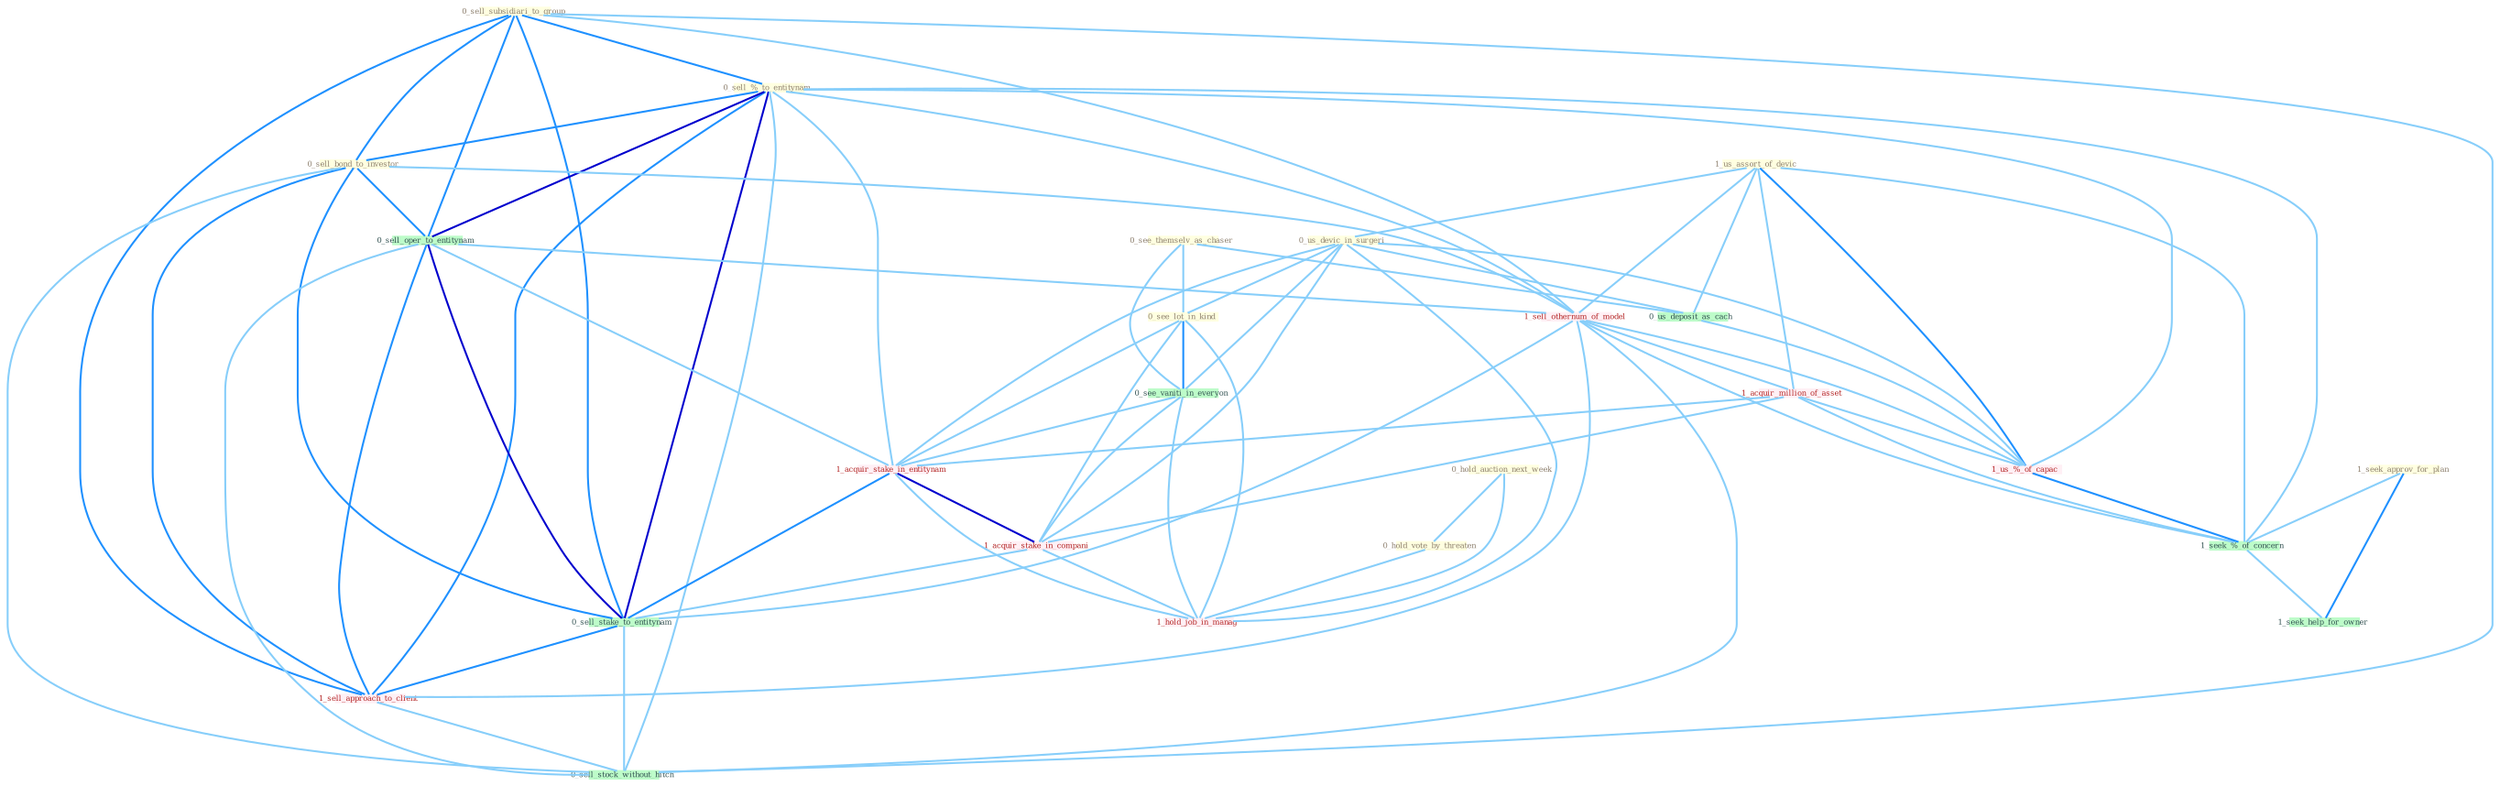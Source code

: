 Graph G{ 
    node
    [shape=polygon,style=filled,width=.5,height=.06,color="#BDFCC9",fixedsize=true,fontsize=4,
    fontcolor="#2f4f4f"];
    {node
    [color="#ffffe0", fontcolor="#8b7d6b"] "0_sell_subsidiari_to_group " "1_us_assort_of_devic " "0_sell_%_to_entitynam " "0_see_themselv_as_chaser " "0_hold_auction_next_week " "0_us_devic_in_surgeri " "0_hold_vote_by_threaten " "1_seek_approv_for_plan " "0_see_lot_in_kind " "0_sell_bond_to_investor "}
{node [color="#fff0f5", fontcolor="#b22222"] "1_sell_othernum_of_model " "1_acquir_million_of_asset " "1_acquir_stake_in_entitynam " "1_acquir_stake_in_compani " "1_us_%_of_capac " "1_sell_approach_to_client " "1_hold_job_in_manag "}
edge [color="#B0E2FF"];

	"0_sell_subsidiari_to_group " -- "0_sell_%_to_entitynam " [w="2", color="#1e90ff" , len=0.8];
	"0_sell_subsidiari_to_group " -- "0_sell_bond_to_investor " [w="2", color="#1e90ff" , len=0.8];
	"0_sell_subsidiari_to_group " -- "0_sell_oper_to_entitynam " [w="2", color="#1e90ff" , len=0.8];
	"0_sell_subsidiari_to_group " -- "1_sell_othernum_of_model " [w="1", color="#87cefa" ];
	"0_sell_subsidiari_to_group " -- "0_sell_stake_to_entitynam " [w="2", color="#1e90ff" , len=0.8];
	"0_sell_subsidiari_to_group " -- "1_sell_approach_to_client " [w="2", color="#1e90ff" , len=0.8];
	"0_sell_subsidiari_to_group " -- "0_sell_stock_without_hitch " [w="1", color="#87cefa" ];
	"1_us_assort_of_devic " -- "0_us_devic_in_surgeri " [w="1", color="#87cefa" ];
	"1_us_assort_of_devic " -- "1_sell_othernum_of_model " [w="1", color="#87cefa" ];
	"1_us_assort_of_devic " -- "1_acquir_million_of_asset " [w="1", color="#87cefa" ];
	"1_us_assort_of_devic " -- "0_us_deposit_as_cach " [w="1", color="#87cefa" ];
	"1_us_assort_of_devic " -- "1_us_%_of_capac " [w="2", color="#1e90ff" , len=0.8];
	"1_us_assort_of_devic " -- "1_seek_%_of_concern " [w="1", color="#87cefa" ];
	"0_sell_%_to_entitynam " -- "0_sell_bond_to_investor " [w="2", color="#1e90ff" , len=0.8];
	"0_sell_%_to_entitynam " -- "0_sell_oper_to_entitynam " [w="3", color="#0000cd" , len=0.6];
	"0_sell_%_to_entitynam " -- "1_sell_othernum_of_model " [w="1", color="#87cefa" ];
	"0_sell_%_to_entitynam " -- "1_acquir_stake_in_entitynam " [w="1", color="#87cefa" ];
	"0_sell_%_to_entitynam " -- "0_sell_stake_to_entitynam " [w="3", color="#0000cd" , len=0.6];
	"0_sell_%_to_entitynam " -- "1_us_%_of_capac " [w="1", color="#87cefa" ];
	"0_sell_%_to_entitynam " -- "1_sell_approach_to_client " [w="2", color="#1e90ff" , len=0.8];
	"0_sell_%_to_entitynam " -- "0_sell_stock_without_hitch " [w="1", color="#87cefa" ];
	"0_sell_%_to_entitynam " -- "1_seek_%_of_concern " [w="1", color="#87cefa" ];
	"0_see_themselv_as_chaser " -- "0_see_lot_in_kind " [w="1", color="#87cefa" ];
	"0_see_themselv_as_chaser " -- "0_see_vaniti_in_everyon " [w="1", color="#87cefa" ];
	"0_see_themselv_as_chaser " -- "0_us_deposit_as_cach " [w="1", color="#87cefa" ];
	"0_hold_auction_next_week " -- "0_hold_vote_by_threaten " [w="1", color="#87cefa" ];
	"0_hold_auction_next_week " -- "1_hold_job_in_manag " [w="1", color="#87cefa" ];
	"0_us_devic_in_surgeri " -- "0_see_lot_in_kind " [w="1", color="#87cefa" ];
	"0_us_devic_in_surgeri " -- "0_see_vaniti_in_everyon " [w="1", color="#87cefa" ];
	"0_us_devic_in_surgeri " -- "0_us_deposit_as_cach " [w="1", color="#87cefa" ];
	"0_us_devic_in_surgeri " -- "1_acquir_stake_in_entitynam " [w="1", color="#87cefa" ];
	"0_us_devic_in_surgeri " -- "1_acquir_stake_in_compani " [w="1", color="#87cefa" ];
	"0_us_devic_in_surgeri " -- "1_us_%_of_capac " [w="1", color="#87cefa" ];
	"0_us_devic_in_surgeri " -- "1_hold_job_in_manag " [w="1", color="#87cefa" ];
	"0_hold_vote_by_threaten " -- "1_hold_job_in_manag " [w="1", color="#87cefa" ];
	"1_seek_approv_for_plan " -- "1_seek_%_of_concern " [w="1", color="#87cefa" ];
	"1_seek_approv_for_plan " -- "1_seek_help_for_owner " [w="2", color="#1e90ff" , len=0.8];
	"0_see_lot_in_kind " -- "0_see_vaniti_in_everyon " [w="2", color="#1e90ff" , len=0.8];
	"0_see_lot_in_kind " -- "1_acquir_stake_in_entitynam " [w="1", color="#87cefa" ];
	"0_see_lot_in_kind " -- "1_acquir_stake_in_compani " [w="1", color="#87cefa" ];
	"0_see_lot_in_kind " -- "1_hold_job_in_manag " [w="1", color="#87cefa" ];
	"0_sell_bond_to_investor " -- "0_sell_oper_to_entitynam " [w="2", color="#1e90ff" , len=0.8];
	"0_sell_bond_to_investor " -- "1_sell_othernum_of_model " [w="1", color="#87cefa" ];
	"0_sell_bond_to_investor " -- "0_sell_stake_to_entitynam " [w="2", color="#1e90ff" , len=0.8];
	"0_sell_bond_to_investor " -- "1_sell_approach_to_client " [w="2", color="#1e90ff" , len=0.8];
	"0_sell_bond_to_investor " -- "0_sell_stock_without_hitch " [w="1", color="#87cefa" ];
	"0_sell_oper_to_entitynam " -- "1_sell_othernum_of_model " [w="1", color="#87cefa" ];
	"0_sell_oper_to_entitynam " -- "1_acquir_stake_in_entitynam " [w="1", color="#87cefa" ];
	"0_sell_oper_to_entitynam " -- "0_sell_stake_to_entitynam " [w="3", color="#0000cd" , len=0.6];
	"0_sell_oper_to_entitynam " -- "1_sell_approach_to_client " [w="2", color="#1e90ff" , len=0.8];
	"0_sell_oper_to_entitynam " -- "0_sell_stock_without_hitch " [w="1", color="#87cefa" ];
	"1_sell_othernum_of_model " -- "1_acquir_million_of_asset " [w="1", color="#87cefa" ];
	"1_sell_othernum_of_model " -- "0_sell_stake_to_entitynam " [w="1", color="#87cefa" ];
	"1_sell_othernum_of_model " -- "1_us_%_of_capac " [w="1", color="#87cefa" ];
	"1_sell_othernum_of_model " -- "1_sell_approach_to_client " [w="1", color="#87cefa" ];
	"1_sell_othernum_of_model " -- "0_sell_stock_without_hitch " [w="1", color="#87cefa" ];
	"1_sell_othernum_of_model " -- "1_seek_%_of_concern " [w="1", color="#87cefa" ];
	"0_see_vaniti_in_everyon " -- "1_acquir_stake_in_entitynam " [w="1", color="#87cefa" ];
	"0_see_vaniti_in_everyon " -- "1_acquir_stake_in_compani " [w="1", color="#87cefa" ];
	"0_see_vaniti_in_everyon " -- "1_hold_job_in_manag " [w="1", color="#87cefa" ];
	"1_acquir_million_of_asset " -- "1_acquir_stake_in_entitynam " [w="1", color="#87cefa" ];
	"1_acquir_million_of_asset " -- "1_acquir_stake_in_compani " [w="1", color="#87cefa" ];
	"1_acquir_million_of_asset " -- "1_us_%_of_capac " [w="1", color="#87cefa" ];
	"1_acquir_million_of_asset " -- "1_seek_%_of_concern " [w="1", color="#87cefa" ];
	"0_us_deposit_as_cach " -- "1_us_%_of_capac " [w="1", color="#87cefa" ];
	"1_acquir_stake_in_entitynam " -- "1_acquir_stake_in_compani " [w="3", color="#0000cd" , len=0.6];
	"1_acquir_stake_in_entitynam " -- "0_sell_stake_to_entitynam " [w="2", color="#1e90ff" , len=0.8];
	"1_acquir_stake_in_entitynam " -- "1_hold_job_in_manag " [w="1", color="#87cefa" ];
	"1_acquir_stake_in_compani " -- "0_sell_stake_to_entitynam " [w="1", color="#87cefa" ];
	"1_acquir_stake_in_compani " -- "1_hold_job_in_manag " [w="1", color="#87cefa" ];
	"0_sell_stake_to_entitynam " -- "1_sell_approach_to_client " [w="2", color="#1e90ff" , len=0.8];
	"0_sell_stake_to_entitynam " -- "0_sell_stock_without_hitch " [w="1", color="#87cefa" ];
	"1_us_%_of_capac " -- "1_seek_%_of_concern " [w="2", color="#1e90ff" , len=0.8];
	"1_sell_approach_to_client " -- "0_sell_stock_without_hitch " [w="1", color="#87cefa" ];
	"1_seek_%_of_concern " -- "1_seek_help_for_owner " [w="1", color="#87cefa" ];
}